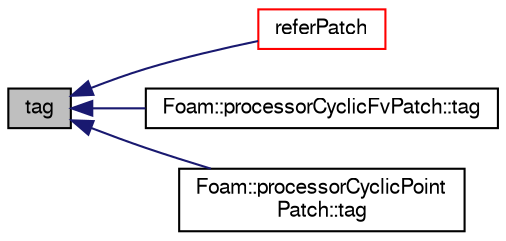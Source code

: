 digraph "tag"
{
  bgcolor="transparent";
  edge [fontname="FreeSans",fontsize="10",labelfontname="FreeSans",labelfontsize="10"];
  node [fontname="FreeSans",fontsize="10",shape=record];
  rankdir="LR";
  Node777 [label="tag",height=0.2,width=0.4,color="black", fillcolor="grey75", style="filled", fontcolor="black"];
  Node777 -> Node778 [dir="back",color="midnightblue",fontsize="10",style="solid",fontname="FreeSans"];
  Node778 [label="referPatch",height=0.2,width=0.4,color="red",URL="$a27458.html#aca51647def8ec2c3e05940f722e1dc6e"];
  Node777 -> Node800 [dir="back",color="midnightblue",fontsize="10",style="solid",fontname="FreeSans"];
  Node800 [label="Foam::processorCyclicFvPatch::tag",height=0.2,width=0.4,color="black",URL="$a22830.html#ab77cf0d97112cd354f329ffb9bcba997",tooltip="Return message tag used for sending. "];
  Node777 -> Node801 [dir="back",color="midnightblue",fontsize="10",style="solid",fontname="FreeSans"];
  Node801 [label="Foam::processorCyclicPoint\lPatch::tag",height=0.2,width=0.4,color="black",URL="$a27298.html#ab77cf0d97112cd354f329ffb9bcba997",tooltip="Return message tag to use for communication. "];
}

